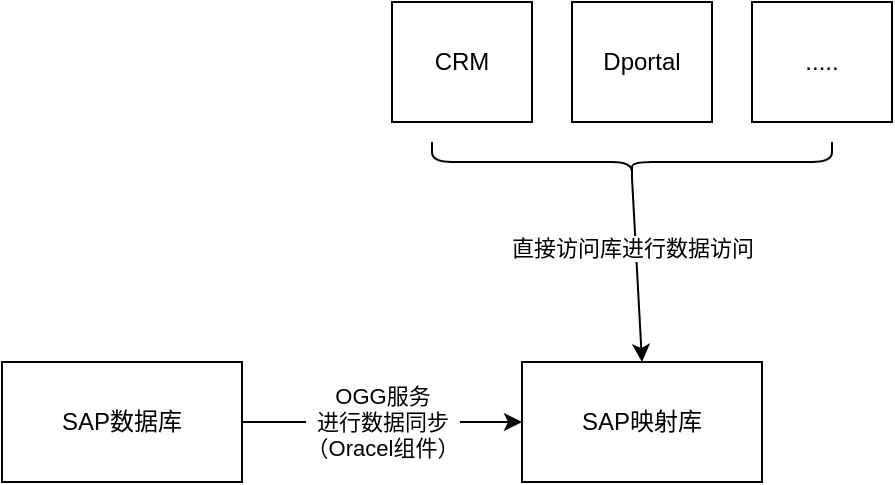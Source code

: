 <mxfile version="24.7.17">
  <diagram name="第 1 页" id="8Cf6AzR6KB79O5gT-KY9">
    <mxGraphModel dx="1194" dy="666" grid="1" gridSize="10" guides="1" tooltips="1" connect="1" arrows="1" fold="1" page="1" pageScale="1" pageWidth="827" pageHeight="1169" math="0" shadow="0">
      <root>
        <mxCell id="0" />
        <mxCell id="1" parent="0" />
        <mxCell id="0LFVTU1WVOfub0G3tGXa-1" value="SAP数据库" style="rounded=0;whiteSpace=wrap;html=1;" vertex="1" parent="1">
          <mxGeometry x="80" y="360" width="120" height="60" as="geometry" />
        </mxCell>
        <mxCell id="0LFVTU1WVOfub0G3tGXa-2" value="SAP映射库" style="rounded=0;whiteSpace=wrap;html=1;" vertex="1" parent="1">
          <mxGeometry x="340" y="360" width="120" height="60" as="geometry" />
        </mxCell>
        <mxCell id="0LFVTU1WVOfub0G3tGXa-3" value="OGG服务&lt;br&gt;进行数据同步&lt;br&gt;（Oracel组件）" style="endArrow=classic;html=1;rounded=0;exitX=1;exitY=0.5;exitDx=0;exitDy=0;entryX=0;entryY=0.5;entryDx=0;entryDy=0;" edge="1" parent="1" source="0LFVTU1WVOfub0G3tGXa-1" target="0LFVTU1WVOfub0G3tGXa-2">
          <mxGeometry width="50" height="50" relative="1" as="geometry">
            <mxPoint x="240" y="410" as="sourcePoint" />
            <mxPoint x="290" y="360" as="targetPoint" />
          </mxGeometry>
        </mxCell>
        <mxCell id="0LFVTU1WVOfub0G3tGXa-4" value="CRM" style="rounded=0;whiteSpace=wrap;html=1;" vertex="1" parent="1">
          <mxGeometry x="275" y="180" width="70" height="60" as="geometry" />
        </mxCell>
        <mxCell id="0LFVTU1WVOfub0G3tGXa-6" value="Dportal" style="rounded=0;whiteSpace=wrap;html=1;" vertex="1" parent="1">
          <mxGeometry x="365" y="180" width="70" height="60" as="geometry" />
        </mxCell>
        <mxCell id="0LFVTU1WVOfub0G3tGXa-7" value="....." style="rounded=0;whiteSpace=wrap;html=1;" vertex="1" parent="1">
          <mxGeometry x="455" y="180" width="70" height="60" as="geometry" />
        </mxCell>
        <mxCell id="0LFVTU1WVOfub0G3tGXa-13" value="" style="shape=curlyBracket;whiteSpace=wrap;html=1;rounded=1;labelPosition=left;verticalLabelPosition=middle;align=right;verticalAlign=middle;rotation=-90;" vertex="1" parent="1">
          <mxGeometry x="385" y="160" width="20" height="200" as="geometry" />
        </mxCell>
        <mxCell id="0LFVTU1WVOfub0G3tGXa-14" value="" style="endArrow=classic;html=1;rounded=0;exitX=0.1;exitY=0.5;exitDx=0;exitDy=0;exitPerimeter=0;entryX=0.5;entryY=0;entryDx=0;entryDy=0;" edge="1" parent="1" source="0LFVTU1WVOfub0G3tGXa-13" target="0LFVTU1WVOfub0G3tGXa-2">
          <mxGeometry width="50" height="50" relative="1" as="geometry">
            <mxPoint x="400" y="320" as="sourcePoint" />
            <mxPoint x="450" y="270" as="targetPoint" />
          </mxGeometry>
        </mxCell>
        <mxCell id="0LFVTU1WVOfub0G3tGXa-15" value="直接访问库进行数据访问" style="edgeLabel;html=1;align=center;verticalAlign=middle;resizable=0;points=[];" vertex="1" connectable="0" parent="0LFVTU1WVOfub0G3tGXa-14">
          <mxGeometry x="-0.246" y="-2" relative="1" as="geometry">
            <mxPoint as="offset" />
          </mxGeometry>
        </mxCell>
      </root>
    </mxGraphModel>
  </diagram>
</mxfile>

